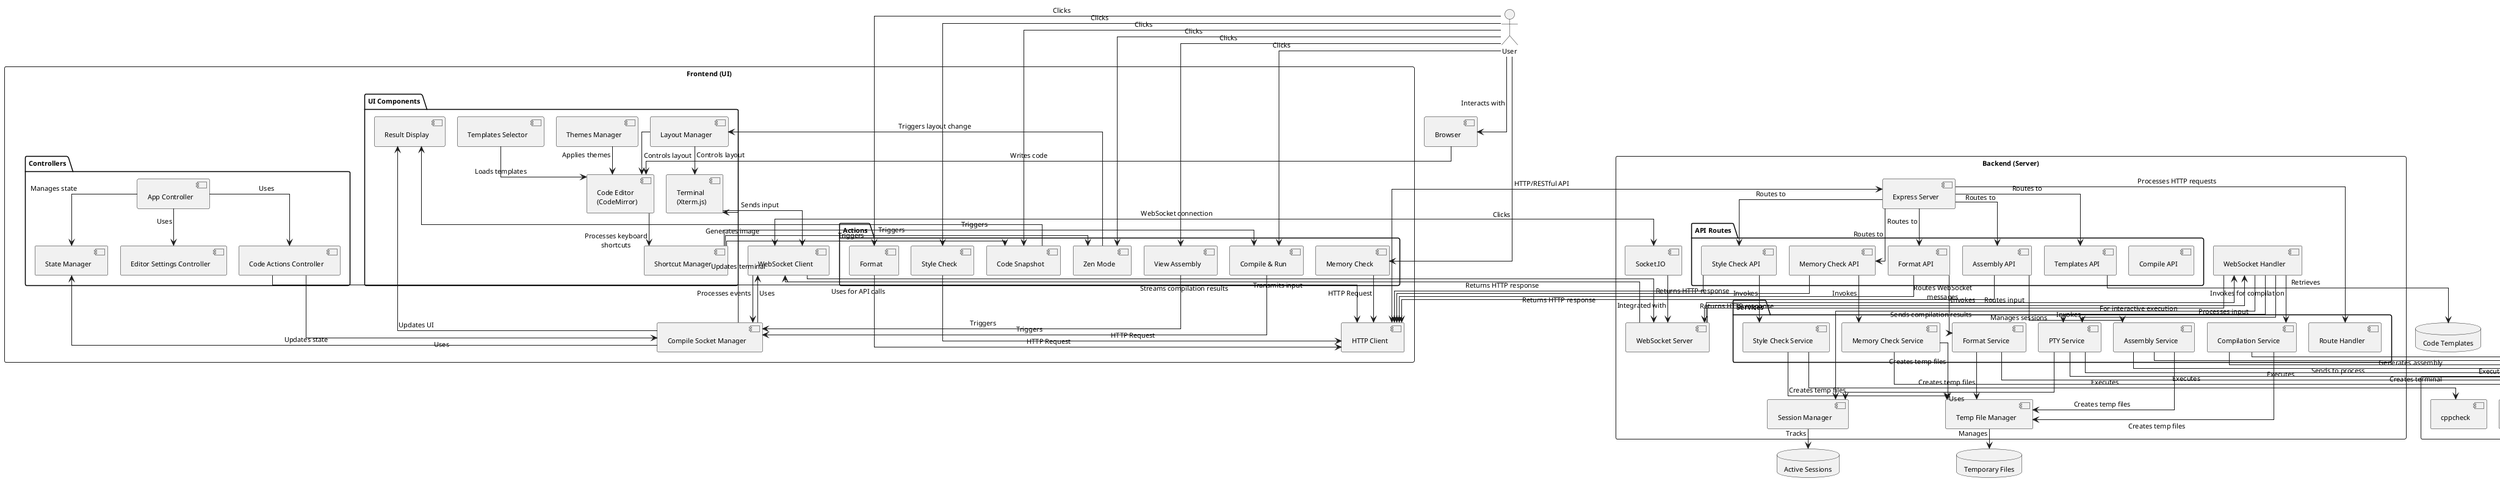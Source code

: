 @startuml Architecture

!define LAYOUT_LEFT_RIGHT
skinparam nodesep 20
skinparam ranksep 25
skinparam padding 2
skinparam defaultFontName Arial
skinparam defaultFontSize 11
skinparam componentStyle uml2
skinparam linetype ortho
skinparam maxMessageSize 150
skinparam wrapWidth 200

' Define main actors and components
actor "User" as User
component "Browser" as Browser

' Define Frontend UI layer
rectangle "Frontend (UI)" {
  ' Core UI components
  package "UI Components" {
    component "Code Editor\n(CodeMirror)" as Editor
    component "Terminal\n(Xterm.js)" as Terminal
    component "Result Display" as Display
    component "Layout Manager" as LayoutMgr
    component "Themes Manager" as ThemesMgr
    component "Templates Selector" as TemplateSelector
    component "Shortcut Manager" as ShortcutMgr
  }
  
  ' User action buttons and controls
  package "Actions" {
    component "Compile & Run" as CompileAction
    component "Memory Check" as MemcheckAction
    component "Format" as FormatAction
    component "Style Check" as StyleCheckAction
    component "View Assembly" as AssemblyAction
    component "Zen Mode" as ZenModeAction
    component "Code Snapshot" as SnapshotAction
  }
  
  ' Client-side controllers
  package "Controllers" {
    component "App Controller" as AppController
    component "Code Actions Controller" as CodeActionsController
    component "Editor Settings Controller" as SettingsController
    component "State Manager" as StateManager
  }
  
  ' Communication
  component "WebSocket Client" as WSClient
  component "Compile Socket Manager" as CompileSocketMgr
  component "HTTP Client" as HTTPClient
}

' Define Backend layer
rectangle "Backend (Server)" {
  component "Express Server" as Express
  component "WebSocket Server" as WSServer
  component "Socket.IO" as SocketIO
  
  ' API Routes layer
  package "API Routes" {
    component "Compile API" as CompileAPI
    component "Memory Check API" as MemcheckAPI
    component "Format API" as FormatAPI
    component "Style Check API" as StyleAPI
    component "Assembly API" as AssemblyAPI
    component "Templates API" as TemplatesAPI
  }
  
  ' Services layer
  package "Services" {
    component "Compilation Service" as CompileService
    component "Memory Check Service" as MemcheckService
    component "Format Service" as FormatService
    component "Style Check Service" as StyleService
    component "Assembly Service" as AssemblyService
    component "PTY Service" as PTYService
    component "Route Handler" as RouteHandler
  }
  
  component "Session Manager" as SessionMgr
  component "Temp File Manager" as TempMgr
  component "WebSocket Handler" as WSHandler
}

' Define External Tools layer
rectangle "External Tools" {
  component "GCC/G++" as GCC
  component "Clang/Clang++" as Clang
  component "Valgrind" as Valgrind
  component "clang-format" as ClangFormat
  component "cppcheck" as Cppcheck
  component "Node-PTY" as NodePTY
}

database "Temporary Files" as TempFiles
database "Active Sessions" as Sessions
database "Code Templates" as Templates

' Define relationships

' User interaction
User --> Browser : Interacts with
Browser --> Editor : Writes code

' User actions trigger frontend actions
User --> CompileAction : Clicks
User --> MemcheckAction : Clicks
User --> FormatAction : Clicks
User --> StyleCheckAction : Clicks
User --> AssemblyAction : Clicks
User --> ZenModeAction : Clicks
User --> SnapshotAction : Clicks

' Frontend components interaction
AppController --> StateManager : Manages state
AppController --> CodeActionsController : Uses
AppController --> SettingsController : Uses
CodeActionsController --> CompileSocketMgr : Uses
CodeActionsController --> HTTPClient : Uses for API calls
Editor --> ShortcutMgr : Processes keyboard shortcuts
ShortcutMgr --> ZenModeAction : Triggers
ShortcutMgr --> CompileAction : Triggers
ShortcutMgr --> SnapshotAction : Triggers
LayoutMgr --> Editor : Controls layout
LayoutMgr --> Terminal : Controls layout
ThemesMgr --> Editor : Applies themes
TemplateSelector --> Editor : Loads templates

' Frontend actions to communication layer
CompileAction --> CompileSocketMgr : Triggers
AssemblyAction --> CompileSocketMgr : Triggers
ZenModeAction --> LayoutMgr : Triggers layout change
CompileSocketMgr --> WSClient : Uses
MemcheckAction --> HTTPClient : HTTP Request
FormatAction --> HTTPClient : HTTP Request
StyleCheckAction --> HTTPClient : HTTP Request
SnapshotAction --> Display : Generates image

' Frontend to Backend communication
WSClient <--> SocketIO : WebSocket connection
HTTPClient <--> Express : HTTP/RESTful API
SocketIO --> WSServer : Integrated with

' Backend routing
Express --> RouteHandler : Processes HTTP requests
Express --> MemcheckAPI : Routes to
Express --> FormatAPI : Routes to
Express --> StyleAPI : Routes to
Express --> AssemblyAPI : Routes to
Express --> TemplatesAPI : Routes to
WSServer --> WSHandler : Routes WebSocket messages

' WebSocket handler to services
WSHandler --> CompileService : Invokes for compilation
WSHandler --> PTYService : For interactive execution
WSHandler --> SessionMgr : Manages sessions

' Express API routes to Services calls
MemcheckAPI --> MemcheckService : Invokes
FormatAPI --> FormatService : Invokes
StyleAPI --> StyleService : Invokes
AssemblyAPI --> AssemblyService : Invokes
TemplatesAPI --> Templates : Retrieves

' Services to External Tools calls
CompileService --> GCC : Executes
CompileService --> Clang : Executes
AssemblyService --> GCC : Generates assembly
AssemblyService --> Clang : Generates assembly
MemcheckService --> Valgrind : Executes
FormatService --> ClangFormat : Executes
StyleService --> Cppcheck : Executes
PTYService --> NodePTY : Creates terminal

' File and Session management
CompileService --> TempMgr : Creates temp files
MemcheckService --> TempMgr : Creates temp files
FormatService --> TempMgr : Creates temp files
StyleService --> TempMgr : Creates temp files
AssemblyService --> TempMgr : Creates temp files
TempMgr --> TempFiles : Manages
SessionMgr --> Sessions : Tracks
PTYService --> SessionMgr : Uses

' Results flow back to frontend
WSHandler --> WSServer : Sends compilation results
WSServer --> WSClient : Streams compilation results
WSClient --> CompileSocketMgr : Processes events
CompileSocketMgr --> Display : Updates UI
CompileSocketMgr --> Terminal : Updates terminal
CompileSocketMgr --> StateManager : Updates state

MemcheckAPI --> HTTPClient : Returns HTTP response
FormatAPI --> HTTPClient : Returns HTTP response
StyleAPI --> HTTPClient : Returns HTTP response
AssemblyAPI --> HTTPClient : Returns HTTP response

' Interactive terminal
Terminal --> WSClient : Sends input
WSClient --> WSServer : Transmits input
WSServer --> WSHandler : Routes input
WSHandler --> PTYService : Processes input
PTYService --> NodePTY : Sends to process

@enduml